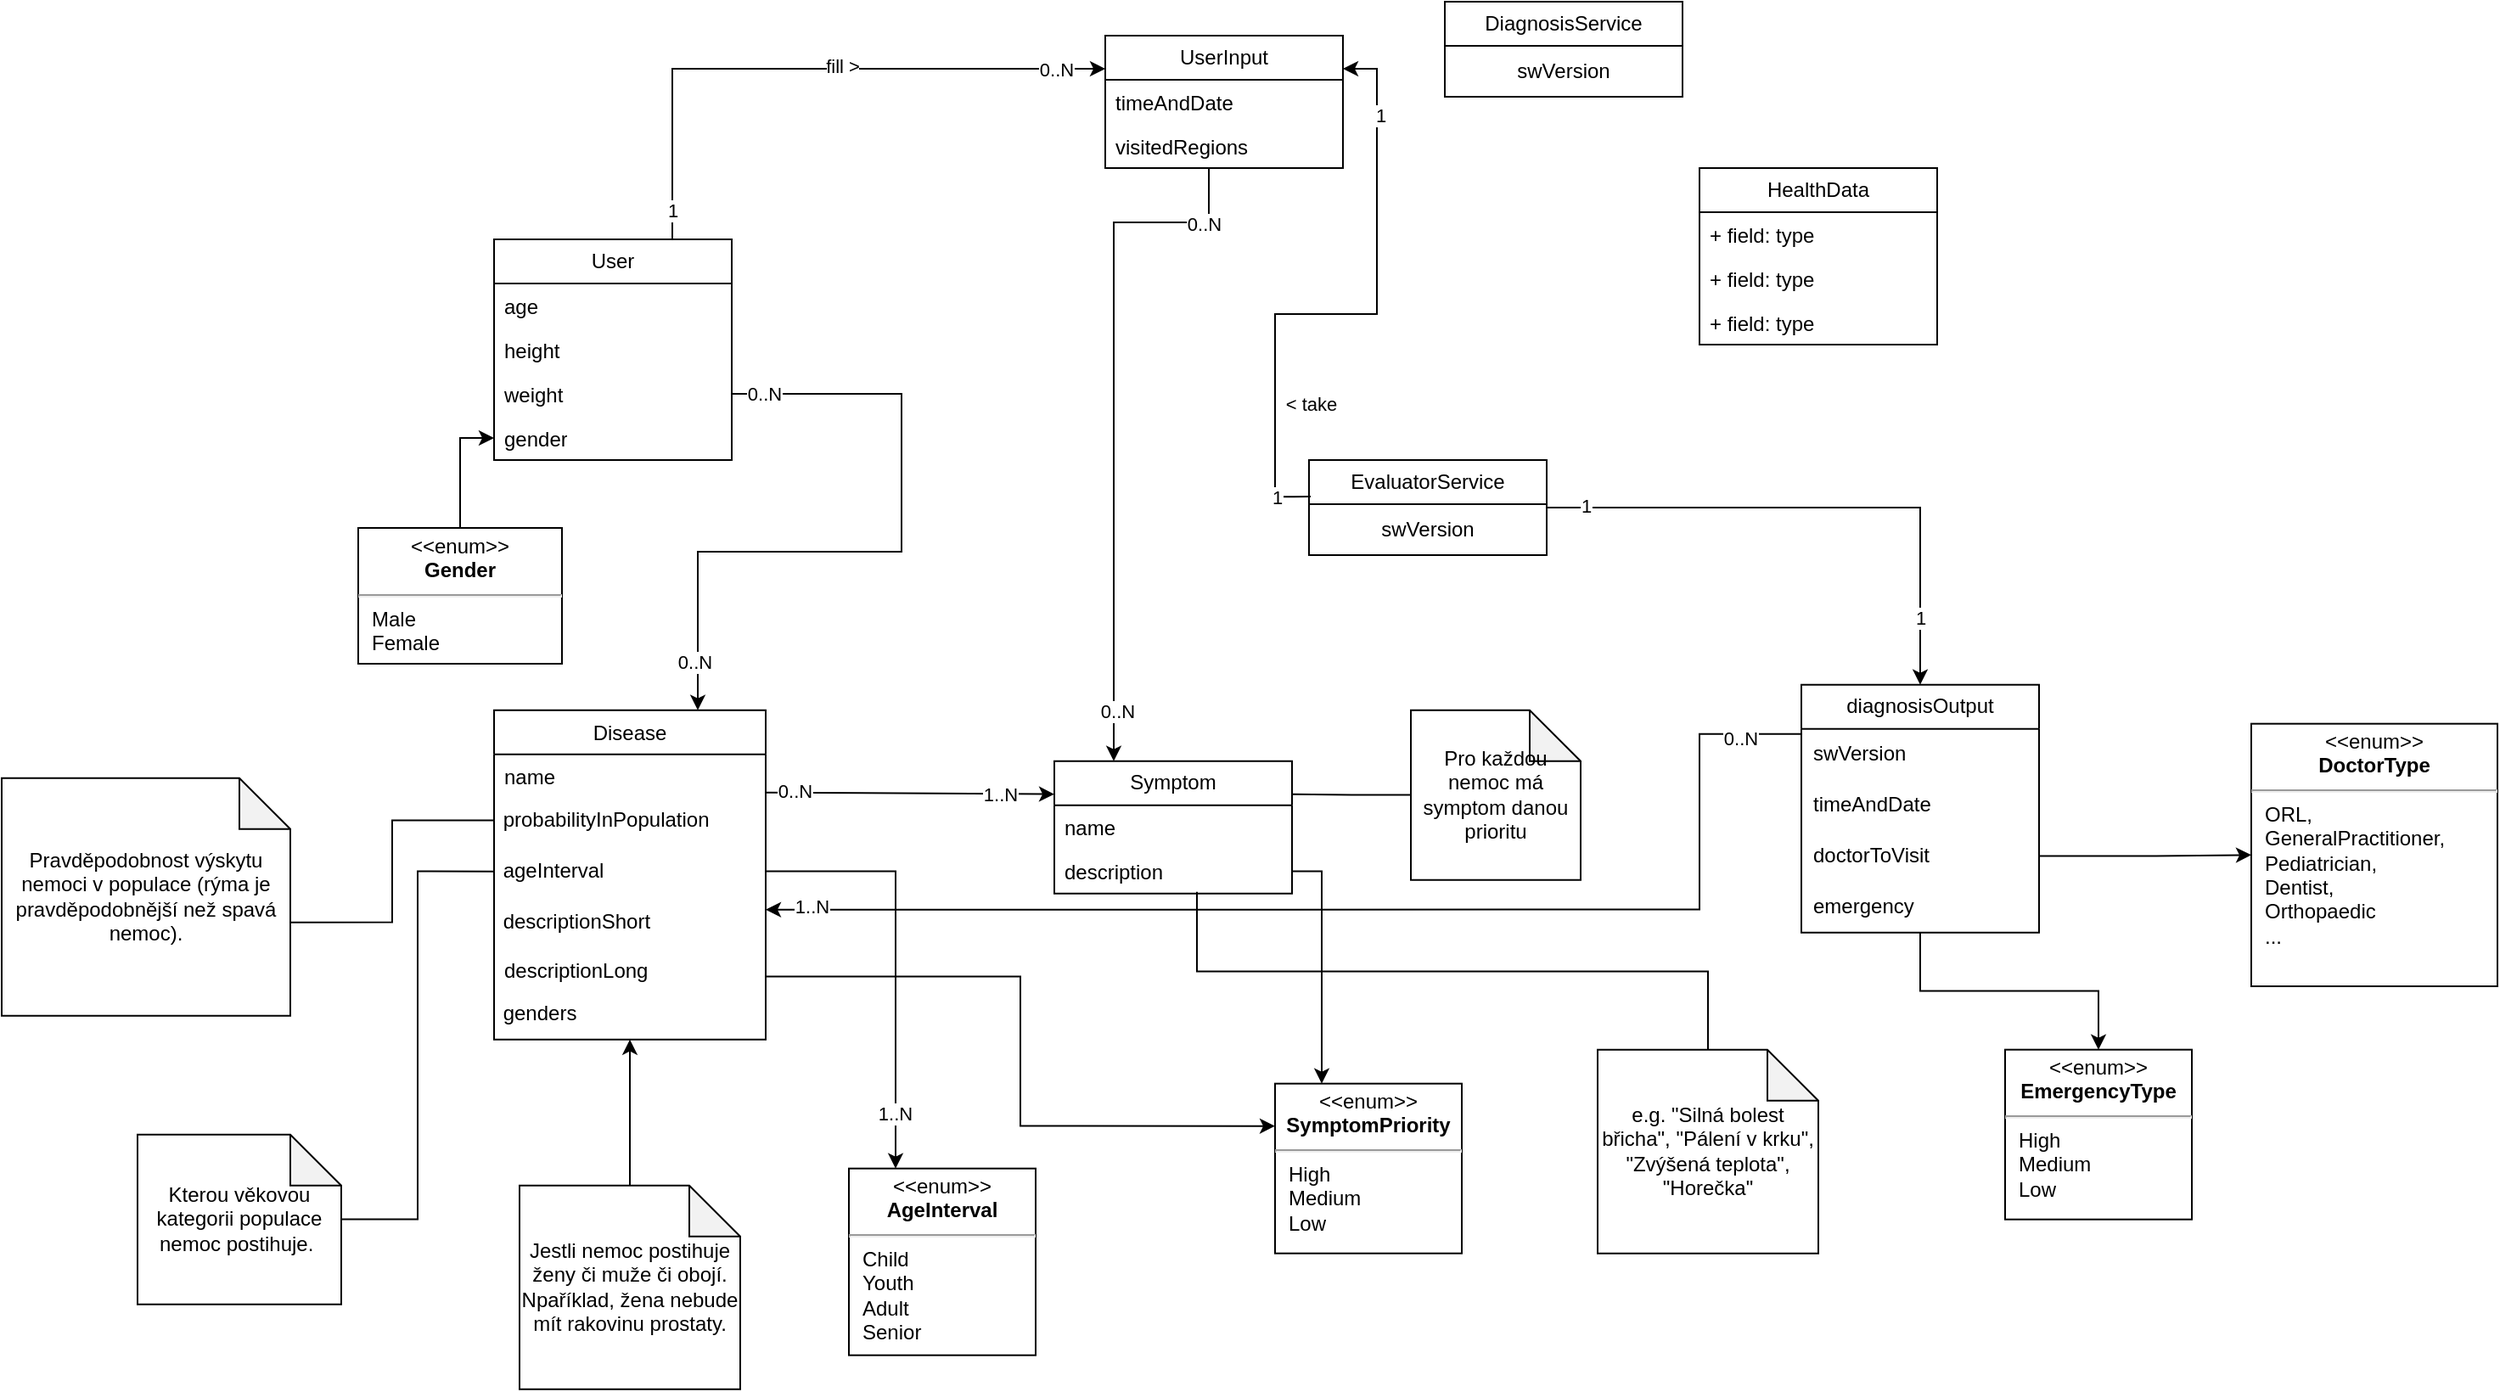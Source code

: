 <mxfile version="25.0.2">
  <diagram name="Page-1" id="wYY2WFOXPPujyvvkwjiG">
    <mxGraphModel dx="2438" dy="1136" grid="1" gridSize="10" guides="1" tooltips="1" connect="1" arrows="1" fold="1" page="1" pageScale="1" pageWidth="827" pageHeight="1169" math="0" shadow="0">
      <root>
        <mxCell id="0" />
        <mxCell id="1" parent="0" />
        <mxCell id="AGMZaj7Ip_d4T3NAZwhv-1" value="&lt;span style=&quot;font-weight: normal;&quot;&gt;Disease&lt;/span&gt;" style="swimlane;fontStyle=1;align=center;verticalAlign=top;childLayout=stackLayout;horizontal=1;startSize=26;horizontalStack=0;resizeParent=1;resizeParentMax=0;resizeLast=0;collapsible=1;marginBottom=0;whiteSpace=wrap;html=1;" parent="1" vertex="1">
          <mxGeometry x="150" y="707.34" width="160" height="194" as="geometry" />
        </mxCell>
        <mxCell id="AGMZaj7Ip_d4T3NAZwhv-2" value="name" style="text;strokeColor=none;fillColor=none;align=left;verticalAlign=top;spacingLeft=4;spacingRight=4;overflow=hidden;rotatable=0;points=[[0,0.5],[1,0.5]];portConstraint=eastwest;whiteSpace=wrap;html=1;" parent="AGMZaj7Ip_d4T3NAZwhv-1" vertex="1">
          <mxGeometry y="26" width="160" height="24" as="geometry" />
        </mxCell>
        <mxCell id="AGMZaj7Ip_d4T3NAZwhv-3" value="&lt;span style=&quot;background-color: rgb(255, 255, 255);&quot;&gt;&amp;nbsp;probabilityInPopulation&lt;/span&gt;" style="text;html=1;strokeColor=none;fillColor=none;align=left;verticalAlign=middle;whiteSpace=wrap;rounded=0;" parent="AGMZaj7Ip_d4T3NAZwhv-1" vertex="1">
          <mxGeometry y="50" width="160" height="30" as="geometry" />
        </mxCell>
        <mxCell id="AGMZaj7Ip_d4T3NAZwhv-4" value="&amp;nbsp;ageInterval" style="text;html=1;strokeColor=none;fillColor=none;align=left;verticalAlign=middle;whiteSpace=wrap;rounded=0;" parent="AGMZaj7Ip_d4T3NAZwhv-1" vertex="1">
          <mxGeometry y="80" width="160" height="30" as="geometry" />
        </mxCell>
        <mxCell id="AGMZaj7Ip_d4T3NAZwhv-5" value="&amp;nbsp;descriptionShort" style="text;html=1;strokeColor=none;fillColor=none;align=left;verticalAlign=middle;whiteSpace=wrap;rounded=0;" parent="AGMZaj7Ip_d4T3NAZwhv-1" vertex="1">
          <mxGeometry y="110" width="160" height="30" as="geometry" />
        </mxCell>
        <mxCell id="AGMZaj7Ip_d4T3NAZwhv-6" value="descriptionLong" style="text;strokeColor=none;fillColor=none;align=left;verticalAlign=top;spacingLeft=4;spacingRight=4;overflow=hidden;rotatable=0;points=[[0,0.5],[1,0.5]];portConstraint=eastwest;whiteSpace=wrap;html=1;" parent="AGMZaj7Ip_d4T3NAZwhv-1" vertex="1">
          <mxGeometry y="140" width="160" height="24" as="geometry" />
        </mxCell>
        <mxCell id="AGMZaj7Ip_d4T3NAZwhv-7" value="&amp;nbsp;genders" style="text;html=1;strokeColor=none;fillColor=none;align=left;verticalAlign=middle;whiteSpace=wrap;rounded=0;" parent="AGMZaj7Ip_d4T3NAZwhv-1" vertex="1">
          <mxGeometry y="164" width="160" height="30" as="geometry" />
        </mxCell>
        <mxCell id="AGMZaj7Ip_d4T3NAZwhv-8" value="Symptom" style="swimlane;fontStyle=0;childLayout=stackLayout;horizontal=1;startSize=26;fillColor=none;horizontalStack=0;resizeParent=1;resizeParentMax=0;resizeLast=0;collapsible=1;marginBottom=0;whiteSpace=wrap;html=1;" parent="1" vertex="1">
          <mxGeometry x="480" y="737.34" width="140" height="78" as="geometry" />
        </mxCell>
        <mxCell id="AGMZaj7Ip_d4T3NAZwhv-9" value="name" style="text;strokeColor=none;fillColor=none;align=left;verticalAlign=top;spacingLeft=4;spacingRight=4;overflow=hidden;rotatable=0;points=[[0,0.5],[1,0.5]];portConstraint=eastwest;whiteSpace=wrap;html=1;" parent="AGMZaj7Ip_d4T3NAZwhv-8" vertex="1">
          <mxGeometry y="26" width="140" height="26" as="geometry" />
        </mxCell>
        <mxCell id="AGMZaj7Ip_d4T3NAZwhv-10" value="description" style="text;strokeColor=none;fillColor=none;align=left;verticalAlign=top;spacingLeft=4;spacingRight=4;overflow=hidden;rotatable=0;points=[[0,0.5],[1,0.5]];portConstraint=eastwest;whiteSpace=wrap;html=1;" parent="AGMZaj7Ip_d4T3NAZwhv-8" vertex="1">
          <mxGeometry y="52" width="140" height="26" as="geometry" />
        </mxCell>
        <mxCell id="AGMZaj7Ip_d4T3NAZwhv-11" style="rounded=0;orthogonalLoop=1;jettySize=auto;html=1;entryX=0;entryY=0.25;entryDx=0;entryDy=0;exitX=1;exitY=0.25;exitDx=0;exitDy=0;" parent="1" source="AGMZaj7Ip_d4T3NAZwhv-1" target="AGMZaj7Ip_d4T3NAZwhv-8" edge="1">
          <mxGeometry relative="1" as="geometry">
            <mxPoint x="350" y="802.34" as="sourcePoint" />
          </mxGeometry>
        </mxCell>
        <mxCell id="AGMZaj7Ip_d4T3NAZwhv-12" value="0..N" style="edgeLabel;html=1;align=center;verticalAlign=middle;resizable=0;points=[];" parent="AGMZaj7Ip_d4T3NAZwhv-11" connectable="0" vertex="1">
          <mxGeometry x="-0.846" y="1" relative="1" as="geometry">
            <mxPoint x="4" as="offset" />
          </mxGeometry>
        </mxCell>
        <mxCell id="AGMZaj7Ip_d4T3NAZwhv-13" value="1..N" style="edgeLabel;html=1;align=center;verticalAlign=middle;resizable=0;points=[];" parent="AGMZaj7Ip_d4T3NAZwhv-11" connectable="0" vertex="1">
          <mxGeometry x="0.7" y="1" relative="1" as="geometry">
            <mxPoint x="-7" y="1" as="offset" />
          </mxGeometry>
        </mxCell>
        <mxCell id="AGMZaj7Ip_d4T3NAZwhv-15" style="edgeStyle=orthogonalEdgeStyle;rounded=0;orthogonalLoop=1;jettySize=auto;html=1;entryX=0;entryY=0.25;entryDx=0;entryDy=0;exitX=0.75;exitY=0;exitDx=0;exitDy=0;" parent="1" source="AGMZaj7Ip_d4T3NAZwhv-19" target="AGMZaj7Ip_d4T3NAZwhv-24" edge="1">
          <mxGeometry relative="1" as="geometry">
            <Array as="points">
              <mxPoint x="255" y="330" />
            </Array>
            <mxPoint x="340" y="525" as="sourcePoint" />
          </mxGeometry>
        </mxCell>
        <mxCell id="AGMZaj7Ip_d4T3NAZwhv-16" value="0..N" style="edgeLabel;html=1;align=center;verticalAlign=middle;resizable=0;points=[];" parent="AGMZaj7Ip_d4T3NAZwhv-15" connectable="0" vertex="1">
          <mxGeometry x="0.942" y="-1" relative="1" as="geometry">
            <mxPoint x="-19" y="-1" as="offset" />
          </mxGeometry>
        </mxCell>
        <mxCell id="AGMZaj7Ip_d4T3NAZwhv-17" value="1" style="edgeLabel;html=1;align=center;verticalAlign=middle;resizable=0;points=[];" parent="AGMZaj7Ip_d4T3NAZwhv-15" connectable="0" vertex="1">
          <mxGeometry x="-0.944" relative="1" as="geometry">
            <mxPoint y="-7" as="offset" />
          </mxGeometry>
        </mxCell>
        <mxCell id="AGMZaj7Ip_d4T3NAZwhv-18" value="fill &amp;gt;" style="edgeLabel;html=1;align=center;verticalAlign=middle;resizable=0;points=[];" parent="AGMZaj7Ip_d4T3NAZwhv-15" connectable="0" vertex="1">
          <mxGeometry x="0.022" relative="1" as="geometry">
            <mxPoint x="19" y="-2" as="offset" />
          </mxGeometry>
        </mxCell>
        <mxCell id="AGMZaj7Ip_d4T3NAZwhv-19" value="User" style="swimlane;fontStyle=0;childLayout=stackLayout;horizontal=1;startSize=26;fillColor=none;horizontalStack=0;resizeParent=1;resizeParentMax=0;resizeLast=0;collapsible=1;marginBottom=0;whiteSpace=wrap;html=1;" parent="1" vertex="1">
          <mxGeometry x="150" y="430" width="140" height="130" as="geometry" />
        </mxCell>
        <mxCell id="AGMZaj7Ip_d4T3NAZwhv-20" value="age" style="text;strokeColor=none;fillColor=none;align=left;verticalAlign=top;spacingLeft=4;spacingRight=4;overflow=hidden;rotatable=0;points=[[0,0.5],[1,0.5]];portConstraint=eastwest;whiteSpace=wrap;html=1;" parent="AGMZaj7Ip_d4T3NAZwhv-19" vertex="1">
          <mxGeometry y="26" width="140" height="26" as="geometry" />
        </mxCell>
        <mxCell id="AGMZaj7Ip_d4T3NAZwhv-21" value="height" style="text;strokeColor=none;fillColor=none;align=left;verticalAlign=top;spacingLeft=4;spacingRight=4;overflow=hidden;rotatable=0;points=[[0,0.5],[1,0.5]];portConstraint=eastwest;whiteSpace=wrap;html=1;" parent="AGMZaj7Ip_d4T3NAZwhv-19" vertex="1">
          <mxGeometry y="52" width="140" height="26" as="geometry" />
        </mxCell>
        <mxCell id="AGMZaj7Ip_d4T3NAZwhv-22" value="weight" style="text;strokeColor=none;fillColor=none;align=left;verticalAlign=top;spacingLeft=4;spacingRight=4;overflow=hidden;rotatable=0;points=[[0,0.5],[1,0.5]];portConstraint=eastwest;whiteSpace=wrap;html=1;" parent="AGMZaj7Ip_d4T3NAZwhv-19" vertex="1">
          <mxGeometry y="78" width="140" height="26" as="geometry" />
        </mxCell>
        <mxCell id="AGMZaj7Ip_d4T3NAZwhv-23" value="gender" style="text;strokeColor=none;fillColor=none;align=left;verticalAlign=top;spacingLeft=4;spacingRight=4;overflow=hidden;rotatable=0;points=[[0,0.5],[1,0.5]];portConstraint=eastwest;whiteSpace=wrap;html=1;" parent="AGMZaj7Ip_d4T3NAZwhv-19" vertex="1">
          <mxGeometry y="104" width="140" height="26" as="geometry" />
        </mxCell>
        <mxCell id="AGMZaj7Ip_d4T3NAZwhv-24" value="UserInput" style="swimlane;fontStyle=0;childLayout=stackLayout;horizontal=1;startSize=26;fillColor=none;horizontalStack=0;resizeParent=1;resizeParentMax=0;resizeLast=0;collapsible=1;marginBottom=0;whiteSpace=wrap;html=1;" parent="1" vertex="1">
          <mxGeometry x="510" y="310" width="140" height="78" as="geometry" />
        </mxCell>
        <mxCell id="AGMZaj7Ip_d4T3NAZwhv-25" value="timeAndDate" style="text;strokeColor=none;fillColor=none;align=left;verticalAlign=top;spacingLeft=4;spacingRight=4;overflow=hidden;rotatable=0;points=[[0,0.5],[1,0.5]];portConstraint=eastwest;whiteSpace=wrap;html=1;" parent="AGMZaj7Ip_d4T3NAZwhv-24" vertex="1">
          <mxGeometry y="26" width="140" height="26" as="geometry" />
        </mxCell>
        <mxCell id="AGMZaj7Ip_d4T3NAZwhv-26" value="visitedRegions" style="text;strokeColor=none;fillColor=none;align=left;verticalAlign=top;spacingLeft=4;spacingRight=4;overflow=hidden;rotatable=0;points=[[0,0.5],[1,0.5]];portConstraint=eastwest;whiteSpace=wrap;html=1;" parent="AGMZaj7Ip_d4T3NAZwhv-24" vertex="1">
          <mxGeometry y="52" width="140" height="26" as="geometry" />
        </mxCell>
        <mxCell id="AGMZaj7Ip_d4T3NAZwhv-27" style="edgeStyle=orthogonalEdgeStyle;rounded=0;orthogonalLoop=1;jettySize=auto;html=1;entryX=0.75;entryY=0;entryDx=0;entryDy=0;exitX=1;exitY=0.5;exitDx=0;exitDy=0;" parent="1" source="AGMZaj7Ip_d4T3NAZwhv-22" target="AGMZaj7Ip_d4T3NAZwhv-1" edge="1">
          <mxGeometry relative="1" as="geometry">
            <mxPoint x="200" y="473" as="sourcePoint" />
            <Array as="points">
              <mxPoint x="390" y="521" />
              <mxPoint x="390" y="614" />
              <mxPoint x="270" y="614" />
            </Array>
          </mxGeometry>
        </mxCell>
        <mxCell id="AGMZaj7Ip_d4T3NAZwhv-28" value="0..N" style="edgeLabel;html=1;align=center;verticalAlign=middle;resizable=0;points=[];" parent="AGMZaj7Ip_d4T3NAZwhv-27" connectable="0" vertex="1">
          <mxGeometry x="0.858" y="-2" relative="1" as="geometry">
            <mxPoint as="offset" />
          </mxGeometry>
        </mxCell>
        <mxCell id="AGMZaj7Ip_d4T3NAZwhv-29" value="0..N" style="edgeLabel;html=1;align=center;verticalAlign=middle;resizable=0;points=[];" parent="AGMZaj7Ip_d4T3NAZwhv-27" connectable="0" vertex="1">
          <mxGeometry x="-0.907" y="1" relative="1" as="geometry">
            <mxPoint y="1" as="offset" />
          </mxGeometry>
        </mxCell>
        <mxCell id="AGMZaj7Ip_d4T3NAZwhv-31" value="EvaluatorService" style="swimlane;fontStyle=0;childLayout=stackLayout;horizontal=1;startSize=26;fillColor=none;horizontalStack=0;resizeParent=1;resizeParentMax=0;resizeLast=0;collapsible=1;marginBottom=0;whiteSpace=wrap;html=1;" parent="1" vertex="1">
          <mxGeometry x="630" y="560" width="140" height="56" as="geometry" />
        </mxCell>
        <mxCell id="AGMZaj7Ip_d4T3NAZwhv-32" value="swVersion" style="text;html=1;strokeColor=none;fillColor=none;align=center;verticalAlign=middle;whiteSpace=wrap;rounded=0;" parent="AGMZaj7Ip_d4T3NAZwhv-31" vertex="1">
          <mxGeometry y="26" width="140" height="30" as="geometry" />
        </mxCell>
        <mxCell id="AGMZaj7Ip_d4T3NAZwhv-33" style="edgeStyle=orthogonalEdgeStyle;rounded=0;orthogonalLoop=1;jettySize=auto;html=1;entryX=0.25;entryY=0;entryDx=0;entryDy=0;exitX=0.436;exitY=1;exitDx=0;exitDy=0;exitPerimeter=0;" parent="1" source="AGMZaj7Ip_d4T3NAZwhv-26" target="AGMZaj7Ip_d4T3NAZwhv-8" edge="1">
          <mxGeometry relative="1" as="geometry">
            <Array as="points">
              <mxPoint x="571" y="420" />
              <mxPoint x="515" y="420" />
            </Array>
            <mxPoint x="490" y="339" as="sourcePoint" />
          </mxGeometry>
        </mxCell>
        <mxCell id="AGMZaj7Ip_d4T3NAZwhv-34" value="0..N" style="edgeLabel;html=1;align=center;verticalAlign=middle;resizable=0;points=[];" parent="AGMZaj7Ip_d4T3NAZwhv-33" connectable="0" vertex="1">
          <mxGeometry x="0.854" y="2" relative="1" as="geometry">
            <mxPoint as="offset" />
          </mxGeometry>
        </mxCell>
        <mxCell id="AGMZaj7Ip_d4T3NAZwhv-35" value="0..N" style="edgeLabel;html=1;align=center;verticalAlign=middle;resizable=0;points=[];" parent="AGMZaj7Ip_d4T3NAZwhv-33" connectable="0" vertex="1">
          <mxGeometry x="-0.826" y="1" relative="1" as="geometry">
            <mxPoint as="offset" />
          </mxGeometry>
        </mxCell>
        <mxCell id="AGMZaj7Ip_d4T3NAZwhv-37" style="edgeStyle=orthogonalEdgeStyle;rounded=0;orthogonalLoop=1;jettySize=auto;html=1;entryX=1;entryY=0.25;entryDx=0;entryDy=0;exitX=0.007;exitY=0.385;exitDx=0;exitDy=0;exitPerimeter=0;" parent="1" source="AGMZaj7Ip_d4T3NAZwhv-31" target="AGMZaj7Ip_d4T3NAZwhv-24" edge="1">
          <mxGeometry relative="1" as="geometry">
            <mxPoint x="770" y="459.0" as="sourcePoint" />
          </mxGeometry>
        </mxCell>
        <mxCell id="AGMZaj7Ip_d4T3NAZwhv-38" value="1" style="edgeLabel;html=1;align=center;verticalAlign=middle;resizable=0;points=[];" parent="AGMZaj7Ip_d4T3NAZwhv-37" connectable="0" vertex="1">
          <mxGeometry x="0.734" y="-2" relative="1" as="geometry">
            <mxPoint as="offset" />
          </mxGeometry>
        </mxCell>
        <mxCell id="AGMZaj7Ip_d4T3NAZwhv-39" value="1" style="edgeLabel;html=1;align=center;verticalAlign=middle;resizable=0;points=[];" parent="AGMZaj7Ip_d4T3NAZwhv-37" connectable="0" vertex="1">
          <mxGeometry x="-0.884" relative="1" as="geometry">
            <mxPoint as="offset" />
          </mxGeometry>
        </mxCell>
        <mxCell id="AGMZaj7Ip_d4T3NAZwhv-40" value="&amp;lt; take" style="edgeLabel;html=1;align=center;verticalAlign=middle;resizable=0;points=[];" parent="AGMZaj7Ip_d4T3NAZwhv-37" connectable="0" vertex="1">
          <mxGeometry x="0.115" y="1" relative="1" as="geometry">
            <mxPoint x="-38" y="61" as="offset" />
          </mxGeometry>
        </mxCell>
        <mxCell id="AGMZaj7Ip_d4T3NAZwhv-41" style="edgeStyle=orthogonalEdgeStyle;rounded=0;orthogonalLoop=1;jettySize=auto;html=1;entryX=0;entryY=0.5;entryDx=0;entryDy=0;endArrow=none;endFill=0;" parent="1" source="AGMZaj7Ip_d4T3NAZwhv-42" target="AGMZaj7Ip_d4T3NAZwhv-4" edge="1">
          <mxGeometry relative="1" as="geometry" />
        </mxCell>
        <mxCell id="AGMZaj7Ip_d4T3NAZwhv-42" value="Kterou věkovou kategorii populace nemoc postihuje.&amp;nbsp;" style="shape=note;whiteSpace=wrap;html=1;backgroundOutline=1;darkOpacity=0.05;" parent="1" vertex="1">
          <mxGeometry x="-60" y="957.34" width="120" height="100" as="geometry" />
        </mxCell>
        <mxCell id="AGMZaj7Ip_d4T3NAZwhv-43" value="&lt;p style=&quot;margin:0px;margin-top:4px;text-align:center;&quot;&gt;&amp;lt;&amp;lt;enum&amp;gt;&amp;gt;&lt;br&gt;&lt;b&gt;AgeInterval&lt;/b&gt;&lt;/p&gt;&lt;hr&gt;&lt;p style=&quot;margin:0px;margin-left:8px;text-align:left;&quot;&gt;Child&lt;br&gt;&lt;/p&gt;&lt;p style=&quot;margin:0px;margin-left:8px;text-align:left;&quot;&gt;Youth&lt;/p&gt;&lt;p style=&quot;margin:0px;margin-left:8px;text-align:left;&quot;&gt;Adult&lt;/p&gt;&lt;p style=&quot;margin:0px;margin-left:8px;text-align:left;&quot;&gt;Senior&lt;/p&gt;&lt;p style=&quot;margin:0px;margin-left:8px;text-align:left;&quot;&gt;&lt;br&gt;&lt;/p&gt;" style="shape=rect;html=1;overflow=fill;whiteSpace=wrap;" parent="1" vertex="1">
          <mxGeometry x="359" y="977.34" width="110" height="110" as="geometry" />
        </mxCell>
        <mxCell id="AGMZaj7Ip_d4T3NAZwhv-44" style="edgeStyle=orthogonalEdgeStyle;rounded=0;orthogonalLoop=1;jettySize=auto;html=1;entryX=0.25;entryY=0;entryDx=0;entryDy=0;" parent="1" source="AGMZaj7Ip_d4T3NAZwhv-4" target="AGMZaj7Ip_d4T3NAZwhv-43" edge="1">
          <mxGeometry relative="1" as="geometry" />
        </mxCell>
        <mxCell id="AGMZaj7Ip_d4T3NAZwhv-45" value="1..N" style="edgeLabel;html=1;align=center;verticalAlign=middle;resizable=0;points=[];" parent="AGMZaj7Ip_d4T3NAZwhv-44" connectable="0" vertex="1">
          <mxGeometry x="0.736" y="-1" relative="1" as="geometry">
            <mxPoint as="offset" />
          </mxGeometry>
        </mxCell>
        <mxCell id="AGMZaj7Ip_d4T3NAZwhv-46" value="Pravděpodobnost výskytu nemoci v populace (rýma je pravděpodobnější než spavá nemoc)." style="shape=note;whiteSpace=wrap;html=1;backgroundOutline=1;darkOpacity=0.05;" parent="1" vertex="1">
          <mxGeometry x="-140" y="747.34" width="170" height="140" as="geometry" />
        </mxCell>
        <mxCell id="AGMZaj7Ip_d4T3NAZwhv-47" style="edgeStyle=orthogonalEdgeStyle;rounded=0;orthogonalLoop=1;jettySize=auto;html=1;entryX=0;entryY=0;entryDx=170;entryDy=85;entryPerimeter=0;endArrow=none;endFill=0;" parent="1" source="AGMZaj7Ip_d4T3NAZwhv-3" target="AGMZaj7Ip_d4T3NAZwhv-46" edge="1">
          <mxGeometry relative="1" as="geometry" />
        </mxCell>
        <mxCell id="AGMZaj7Ip_d4T3NAZwhv-48" style="edgeStyle=orthogonalEdgeStyle;rounded=0;orthogonalLoop=1;jettySize=auto;html=1;entryX=1;entryY=0.25;entryDx=0;entryDy=0;endArrow=none;endFill=0;" parent="1" source="AGMZaj7Ip_d4T3NAZwhv-49" target="AGMZaj7Ip_d4T3NAZwhv-8" edge="1">
          <mxGeometry relative="1" as="geometry" />
        </mxCell>
        <mxCell id="AGMZaj7Ip_d4T3NAZwhv-49" value="Pro každou nemoc má symptom danou prioritu" style="shape=note;whiteSpace=wrap;html=1;backgroundOutline=1;darkOpacity=0.05;" parent="1" vertex="1">
          <mxGeometry x="690" y="707.34" width="100" height="100" as="geometry" />
        </mxCell>
        <mxCell id="AGMZaj7Ip_d4T3NAZwhv-50" value="&lt;p style=&quot;margin:0px;margin-top:4px;text-align:center;&quot;&gt;&amp;lt;&amp;lt;enum&amp;gt;&amp;gt;&lt;br&gt;&lt;b&gt;SymptomPriority&lt;/b&gt;&lt;/p&gt;&lt;hr&gt;&lt;p style=&quot;margin:0px;margin-left:8px;text-align:left;&quot;&gt;High&lt;/p&gt;&lt;p style=&quot;margin:0px;margin-left:8px;text-align:left;&quot;&gt;Medium&lt;/p&gt;&lt;p style=&quot;margin:0px;margin-left:8px;text-align:left;&quot;&gt;Low&lt;/p&gt;&lt;p style=&quot;margin:0px;margin-left:8px;text-align:left;&quot;&gt;&lt;br&gt;&lt;/p&gt;&lt;p style=&quot;margin:0px;margin-left:8px;text-align:left;&quot;&gt;&lt;br&gt;&lt;/p&gt;" style="shape=rect;html=1;overflow=fill;whiteSpace=wrap;" parent="1" vertex="1">
          <mxGeometry x="610" y="927.34" width="110" height="100" as="geometry" />
        </mxCell>
        <mxCell id="AGMZaj7Ip_d4T3NAZwhv-51" value="" style="endArrow=classic;html=1;rounded=0;exitX=1;exitY=0.702;exitDx=0;exitDy=0;exitPerimeter=0;entryX=0;entryY=0.25;entryDx=0;entryDy=0;edgeStyle=orthogonalEdgeStyle;" parent="1" source="AGMZaj7Ip_d4T3NAZwhv-6" target="AGMZaj7Ip_d4T3NAZwhv-50" edge="1">
          <mxGeometry width="50" height="50" relative="1" as="geometry">
            <mxPoint x="440" y="917.34" as="sourcePoint" />
            <mxPoint x="490" y="867.34" as="targetPoint" />
          </mxGeometry>
        </mxCell>
        <mxCell id="AGMZaj7Ip_d4T3NAZwhv-52" value="" style="endArrow=classic;html=1;rounded=0;entryX=0.25;entryY=0;entryDx=0;entryDy=0;edgeStyle=orthogonalEdgeStyle;" parent="1" source="AGMZaj7Ip_d4T3NAZwhv-10" target="AGMZaj7Ip_d4T3NAZwhv-50" edge="1">
          <mxGeometry width="50" height="50" relative="1" as="geometry">
            <mxPoint x="560" y="877.34" as="sourcePoint" />
            <mxPoint x="610" y="827.34" as="targetPoint" />
          </mxGeometry>
        </mxCell>
        <mxCell id="AGMZaj7Ip_d4T3NAZwhv-53" value="diagnosisOutput" style="swimlane;fontStyle=0;childLayout=stackLayout;horizontal=1;startSize=26;fillColor=none;horizontalStack=0;resizeParent=1;resizeParentMax=0;resizeLast=0;collapsible=1;marginBottom=0;whiteSpace=wrap;html=1;" parent="1" vertex="1">
          <mxGeometry x="920" y="692.34" width="140" height="146" as="geometry" />
        </mxCell>
        <mxCell id="AGMZaj7Ip_d4T3NAZwhv-54" value="swVersion" style="text;html=1;align=left;verticalAlign=middle;resizable=0;points=[];autosize=1;strokeColor=none;fillColor=none;spacingLeft=5;" parent="AGMZaj7Ip_d4T3NAZwhv-53" vertex="1">
          <mxGeometry y="26" width="140" height="30" as="geometry" />
        </mxCell>
        <mxCell id="AGMZaj7Ip_d4T3NAZwhv-55" value="timeAndDate" style="text;html=1;align=left;verticalAlign=middle;resizable=0;points=[];autosize=1;strokeColor=none;fillColor=none;spacingLeft=5;" parent="AGMZaj7Ip_d4T3NAZwhv-53" vertex="1">
          <mxGeometry y="56" width="140" height="30" as="geometry" />
        </mxCell>
        <mxCell id="AGMZaj7Ip_d4T3NAZwhv-56" value="doctorToVisit" style="text;html=1;align=left;verticalAlign=middle;resizable=0;points=[];autosize=1;strokeColor=none;fillColor=none;spacingLeft=5;" parent="AGMZaj7Ip_d4T3NAZwhv-53" vertex="1">
          <mxGeometry y="86" width="140" height="30" as="geometry" />
        </mxCell>
        <mxCell id="AGMZaj7Ip_d4T3NAZwhv-57" value="emergency" style="text;html=1;align=left;verticalAlign=middle;resizable=0;points=[];autosize=1;strokeColor=none;fillColor=none;spacingLeft=5;" parent="AGMZaj7Ip_d4T3NAZwhv-53" vertex="1">
          <mxGeometry y="116" width="140" height="30" as="geometry" />
        </mxCell>
        <mxCell id="AGMZaj7Ip_d4T3NAZwhv-58" value="" style="endArrow=classic;html=1;rounded=0;entryX=0.5;entryY=0;entryDx=0;entryDy=0;exitX=1;exitY=0.5;exitDx=0;exitDy=0;edgeStyle=orthogonalEdgeStyle;" parent="1" source="AGMZaj7Ip_d4T3NAZwhv-31" target="AGMZaj7Ip_d4T3NAZwhv-53" edge="1">
          <mxGeometry width="50" height="50" relative="1" as="geometry">
            <mxPoint x="809.3" y="532.318" as="sourcePoint" />
            <mxPoint x="860" y="490" as="targetPoint" />
          </mxGeometry>
        </mxCell>
        <mxCell id="AGMZaj7Ip_d4T3NAZwhv-59" value="1" style="edgeLabel;html=1;align=center;verticalAlign=middle;resizable=0;points=[];" parent="AGMZaj7Ip_d4T3NAZwhv-58" connectable="0" vertex="1">
          <mxGeometry x="0.756" relative="1" as="geometry">
            <mxPoint as="offset" />
          </mxGeometry>
        </mxCell>
        <mxCell id="AGMZaj7Ip_d4T3NAZwhv-60" value="1" style="edgeLabel;html=1;align=center;verticalAlign=middle;resizable=0;points=[];" parent="AGMZaj7Ip_d4T3NAZwhv-58" connectable="0" vertex="1">
          <mxGeometry x="-0.862" y="1" relative="1" as="geometry">
            <mxPoint as="offset" />
          </mxGeometry>
        </mxCell>
        <mxCell id="AGMZaj7Ip_d4T3NAZwhv-62" value="" style="endArrow=classic;html=1;rounded=0;entryX=1;entryY=0.25;entryDx=0;entryDy=0;exitX=0;exitY=0.25;exitDx=0;exitDy=0;edgeStyle=orthogonalEdgeStyle;" parent="1" source="AGMZaj7Ip_d4T3NAZwhv-53" target="AGMZaj7Ip_d4T3NAZwhv-5" edge="1">
          <mxGeometry width="50" height="50" relative="1" as="geometry">
            <mxPoint x="780" y="897.34" as="sourcePoint" />
            <mxPoint x="830" y="847.34" as="targetPoint" />
            <Array as="points">
              <mxPoint x="860" y="721.34" />
              <mxPoint x="860" y="824.34" />
            </Array>
          </mxGeometry>
        </mxCell>
        <mxCell id="AGMZaj7Ip_d4T3NAZwhv-63" value="1..N" style="edgeLabel;html=1;align=center;verticalAlign=middle;resizable=0;points=[];" parent="AGMZaj7Ip_d4T3NAZwhv-62" connectable="0" vertex="1">
          <mxGeometry x="0.919" y="-2" relative="1" as="geometry">
            <mxPoint x="-3" as="offset" />
          </mxGeometry>
        </mxCell>
        <mxCell id="AGMZaj7Ip_d4T3NAZwhv-64" value="0..N" style="edgeLabel;html=1;align=center;verticalAlign=middle;resizable=0;points=[];" parent="AGMZaj7Ip_d4T3NAZwhv-62" connectable="0" vertex="1">
          <mxGeometry x="-0.964" y="1" relative="1" as="geometry">
            <mxPoint x="-31" y="1" as="offset" />
          </mxGeometry>
        </mxCell>
        <mxCell id="AGMZaj7Ip_d4T3NAZwhv-66" style="edgeStyle=orthogonalEdgeStyle;rounded=0;orthogonalLoop=1;jettySize=auto;html=1;" parent="1" source="AGMZaj7Ip_d4T3NAZwhv-67" target="AGMZaj7Ip_d4T3NAZwhv-23" edge="1">
          <mxGeometry relative="1" as="geometry" />
        </mxCell>
        <mxCell id="AGMZaj7Ip_d4T3NAZwhv-67" value="&lt;p style=&quot;margin:0px;margin-top:4px;text-align:center;&quot;&gt;&amp;lt;&amp;lt;enum&amp;gt;&amp;gt;&lt;br&gt;&lt;b&gt;Gender&lt;/b&gt;&lt;/p&gt;&lt;hr&gt;&lt;p style=&quot;margin:0px;margin-left:8px;text-align:left;&quot;&gt;Male&lt;br&gt;Female&lt;/p&gt;" style="shape=rect;html=1;overflow=fill;whiteSpace=wrap;" parent="1" vertex="1">
          <mxGeometry x="70" y="600" width="120" height="80" as="geometry" />
        </mxCell>
        <mxCell id="AGMZaj7Ip_d4T3NAZwhv-68" value="e.g. &quot;Silná bolest břicha&quot;, &quot;Pálení v krku&quot;, &quot;Zvýšená teplota&quot;, &quot;Horečka&quot;" style="shape=note;whiteSpace=wrap;html=1;backgroundOutline=1;darkOpacity=0.05;" parent="1" vertex="1">
          <mxGeometry x="800" y="907.34" width="130" height="120" as="geometry" />
        </mxCell>
        <mxCell id="AGMZaj7Ip_d4T3NAZwhv-69" style="edgeStyle=orthogonalEdgeStyle;rounded=0;orthogonalLoop=1;jettySize=auto;html=1;entryX=0.6;entryY=0.962;entryDx=0;entryDy=0;entryPerimeter=0;endArrow=none;endFill=0;" parent="1" source="AGMZaj7Ip_d4T3NAZwhv-68" target="AGMZaj7Ip_d4T3NAZwhv-10" edge="1">
          <mxGeometry relative="1" as="geometry" />
        </mxCell>
        <mxCell id="AGMZaj7Ip_d4T3NAZwhv-70" style="edgeStyle=orthogonalEdgeStyle;rounded=0;orthogonalLoop=1;jettySize=auto;html=1;" parent="1" source="AGMZaj7Ip_d4T3NAZwhv-71" target="AGMZaj7Ip_d4T3NAZwhv-7" edge="1">
          <mxGeometry relative="1" as="geometry" />
        </mxCell>
        <mxCell id="AGMZaj7Ip_d4T3NAZwhv-71" value="Jestli nemoc postihuje ženy či muže či obojí. Npaříklad, žena nebude mít rakovinu prostaty." style="shape=note;whiteSpace=wrap;html=1;backgroundOutline=1;darkOpacity=0.05;" parent="1" vertex="1">
          <mxGeometry x="165" y="987.34" width="130" height="120" as="geometry" />
        </mxCell>
        <mxCell id="AGMZaj7Ip_d4T3NAZwhv-72" value="&lt;p style=&quot;margin:0px;margin-top:4px;text-align:center;&quot;&gt;&amp;lt;&amp;lt;enum&amp;gt;&amp;gt;&lt;br&gt;&lt;b&gt;EmergencyType&lt;/b&gt;&lt;/p&gt;&lt;hr&gt;&lt;p style=&quot;margin:0px;margin-left:8px;text-align:left;&quot;&gt;High&lt;/p&gt;&lt;p style=&quot;margin:0px;margin-left:8px;text-align:left;&quot;&gt;Medium&lt;/p&gt;&lt;p style=&quot;margin:0px;margin-left:8px;text-align:left;&quot;&gt;Low&lt;/p&gt;&lt;p style=&quot;margin:0px;margin-left:8px;text-align:left;&quot;&gt;&lt;br&gt;&lt;/p&gt;&lt;p style=&quot;margin:0px;margin-left:8px;text-align:left;&quot;&gt;&lt;br&gt;&lt;/p&gt;" style="shape=rect;html=1;overflow=fill;whiteSpace=wrap;" parent="1" vertex="1">
          <mxGeometry x="1040" y="907.34" width="110" height="100" as="geometry" />
        </mxCell>
        <mxCell id="AGMZaj7Ip_d4T3NAZwhv-73" style="edgeStyle=orthogonalEdgeStyle;rounded=0;orthogonalLoop=1;jettySize=auto;html=1;entryX=0.5;entryY=0;entryDx=0;entryDy=0;" parent="1" source="AGMZaj7Ip_d4T3NAZwhv-57" target="AGMZaj7Ip_d4T3NAZwhv-72" edge="1">
          <mxGeometry relative="1" as="geometry" />
        </mxCell>
        <mxCell id="AGMZaj7Ip_d4T3NAZwhv-74" value="&lt;p style=&quot;margin:0px;margin-top:4px;text-align:center;&quot;&gt;&amp;lt;&amp;lt;enum&amp;gt;&amp;gt;&lt;br&gt;&lt;b&gt;DoctorType&lt;/b&gt;&lt;/p&gt;&lt;hr&gt;&lt;p style=&quot;margin:0px;margin-left:8px;text-align:left;&quot;&gt;ORL,&lt;/p&gt;&lt;p style=&quot;margin:0px;margin-left:8px;text-align:left;&quot;&gt;GeneralPractitioner,&lt;/p&gt;&lt;p style=&quot;margin:0px;margin-left:8px;text-align:left;&quot;&gt;Pediatrician,&lt;/p&gt;&lt;p style=&quot;margin:0px;margin-left:8px;text-align:left;&quot;&gt;Dentist,&lt;/p&gt;&lt;p style=&quot;margin:0px;margin-left:8px;text-align:left;&quot;&gt;Orthopaedic&lt;/p&gt;&lt;p style=&quot;margin:0px;margin-left:8px;text-align:left;&quot;&gt;...&lt;/p&gt;&lt;p style=&quot;margin:0px;margin-left:8px;text-align:left;&quot;&gt;&lt;br&gt;&lt;/p&gt;&lt;p style=&quot;margin:0px;margin-left:8px;text-align:left;&quot;&gt;&lt;br&gt;&lt;/p&gt;" style="shape=rect;html=1;overflow=fill;whiteSpace=wrap;" parent="1" vertex="1">
          <mxGeometry x="1185" y="715.34" width="145" height="154.66" as="geometry" />
        </mxCell>
        <mxCell id="AGMZaj7Ip_d4T3NAZwhv-75" style="edgeStyle=orthogonalEdgeStyle;rounded=0;orthogonalLoop=1;jettySize=auto;html=1;entryX=0;entryY=0.5;entryDx=0;entryDy=0;" parent="1" source="AGMZaj7Ip_d4T3NAZwhv-56" target="AGMZaj7Ip_d4T3NAZwhv-74" edge="1">
          <mxGeometry relative="1" as="geometry" />
        </mxCell>
        <mxCell id="K7D9-RS9g-x1Y0eoUSYR-1" value="HealthData" style="swimlane;fontStyle=0;childLayout=stackLayout;horizontal=1;startSize=26;fillColor=none;horizontalStack=0;resizeParent=1;resizeParentMax=0;resizeLast=0;collapsible=1;marginBottom=0;whiteSpace=wrap;html=1;" parent="1" vertex="1">
          <mxGeometry x="860" y="388" width="140" height="104" as="geometry" />
        </mxCell>
        <mxCell id="K7D9-RS9g-x1Y0eoUSYR-2" value="+ field: type" style="text;strokeColor=none;fillColor=none;align=left;verticalAlign=top;spacingLeft=4;spacingRight=4;overflow=hidden;rotatable=0;points=[[0,0.5],[1,0.5]];portConstraint=eastwest;whiteSpace=wrap;html=1;" parent="K7D9-RS9g-x1Y0eoUSYR-1" vertex="1">
          <mxGeometry y="26" width="140" height="26" as="geometry" />
        </mxCell>
        <mxCell id="K7D9-RS9g-x1Y0eoUSYR-3" value="+ field: type" style="text;strokeColor=none;fillColor=none;align=left;verticalAlign=top;spacingLeft=4;spacingRight=4;overflow=hidden;rotatable=0;points=[[0,0.5],[1,0.5]];portConstraint=eastwest;whiteSpace=wrap;html=1;" parent="K7D9-RS9g-x1Y0eoUSYR-1" vertex="1">
          <mxGeometry y="52" width="140" height="26" as="geometry" />
        </mxCell>
        <mxCell id="K7D9-RS9g-x1Y0eoUSYR-4" value="+ field: type" style="text;strokeColor=none;fillColor=none;align=left;verticalAlign=top;spacingLeft=4;spacingRight=4;overflow=hidden;rotatable=0;points=[[0,0.5],[1,0.5]];portConstraint=eastwest;whiteSpace=wrap;html=1;" parent="K7D9-RS9g-x1Y0eoUSYR-1" vertex="1">
          <mxGeometry y="78" width="140" height="26" as="geometry" />
        </mxCell>
        <mxCell id="E30VbcZYacNnhQ2dey_9-1" value="DiagnosisService" style="swimlane;fontStyle=0;childLayout=stackLayout;horizontal=1;startSize=26;fillColor=none;horizontalStack=0;resizeParent=1;resizeParentMax=0;resizeLast=0;collapsible=1;marginBottom=0;whiteSpace=wrap;html=1;" vertex="1" parent="1">
          <mxGeometry x="710" y="290" width="140" height="56" as="geometry" />
        </mxCell>
        <mxCell id="E30VbcZYacNnhQ2dey_9-2" value="swVersion" style="text;html=1;strokeColor=none;fillColor=none;align=center;verticalAlign=middle;whiteSpace=wrap;rounded=0;" vertex="1" parent="E30VbcZYacNnhQ2dey_9-1">
          <mxGeometry y="26" width="140" height="30" as="geometry" />
        </mxCell>
      </root>
    </mxGraphModel>
  </diagram>
</mxfile>
